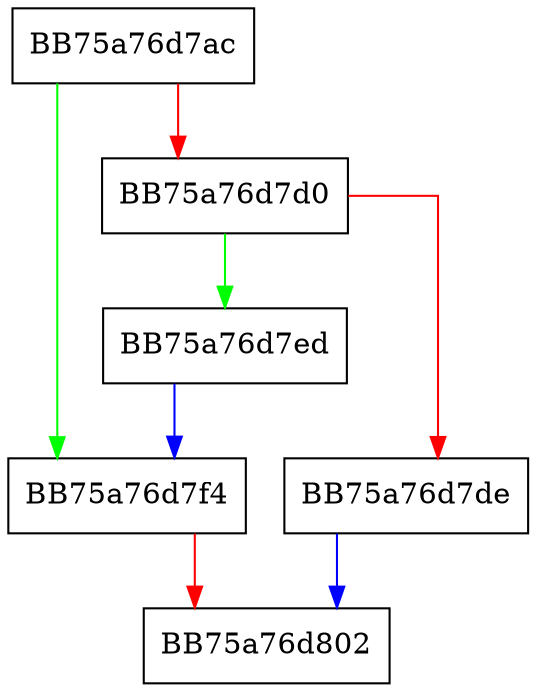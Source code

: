 digraph WrapperCryptCATGetAttrInfo {
  node [shape="box"];
  graph [splines=ortho];
  BB75a76d7ac -> BB75a76d7f4 [color="green"];
  BB75a76d7ac -> BB75a76d7d0 [color="red"];
  BB75a76d7d0 -> BB75a76d7ed [color="green"];
  BB75a76d7d0 -> BB75a76d7de [color="red"];
  BB75a76d7de -> BB75a76d802 [color="blue"];
  BB75a76d7ed -> BB75a76d7f4 [color="blue"];
  BB75a76d7f4 -> BB75a76d802 [color="red"];
}